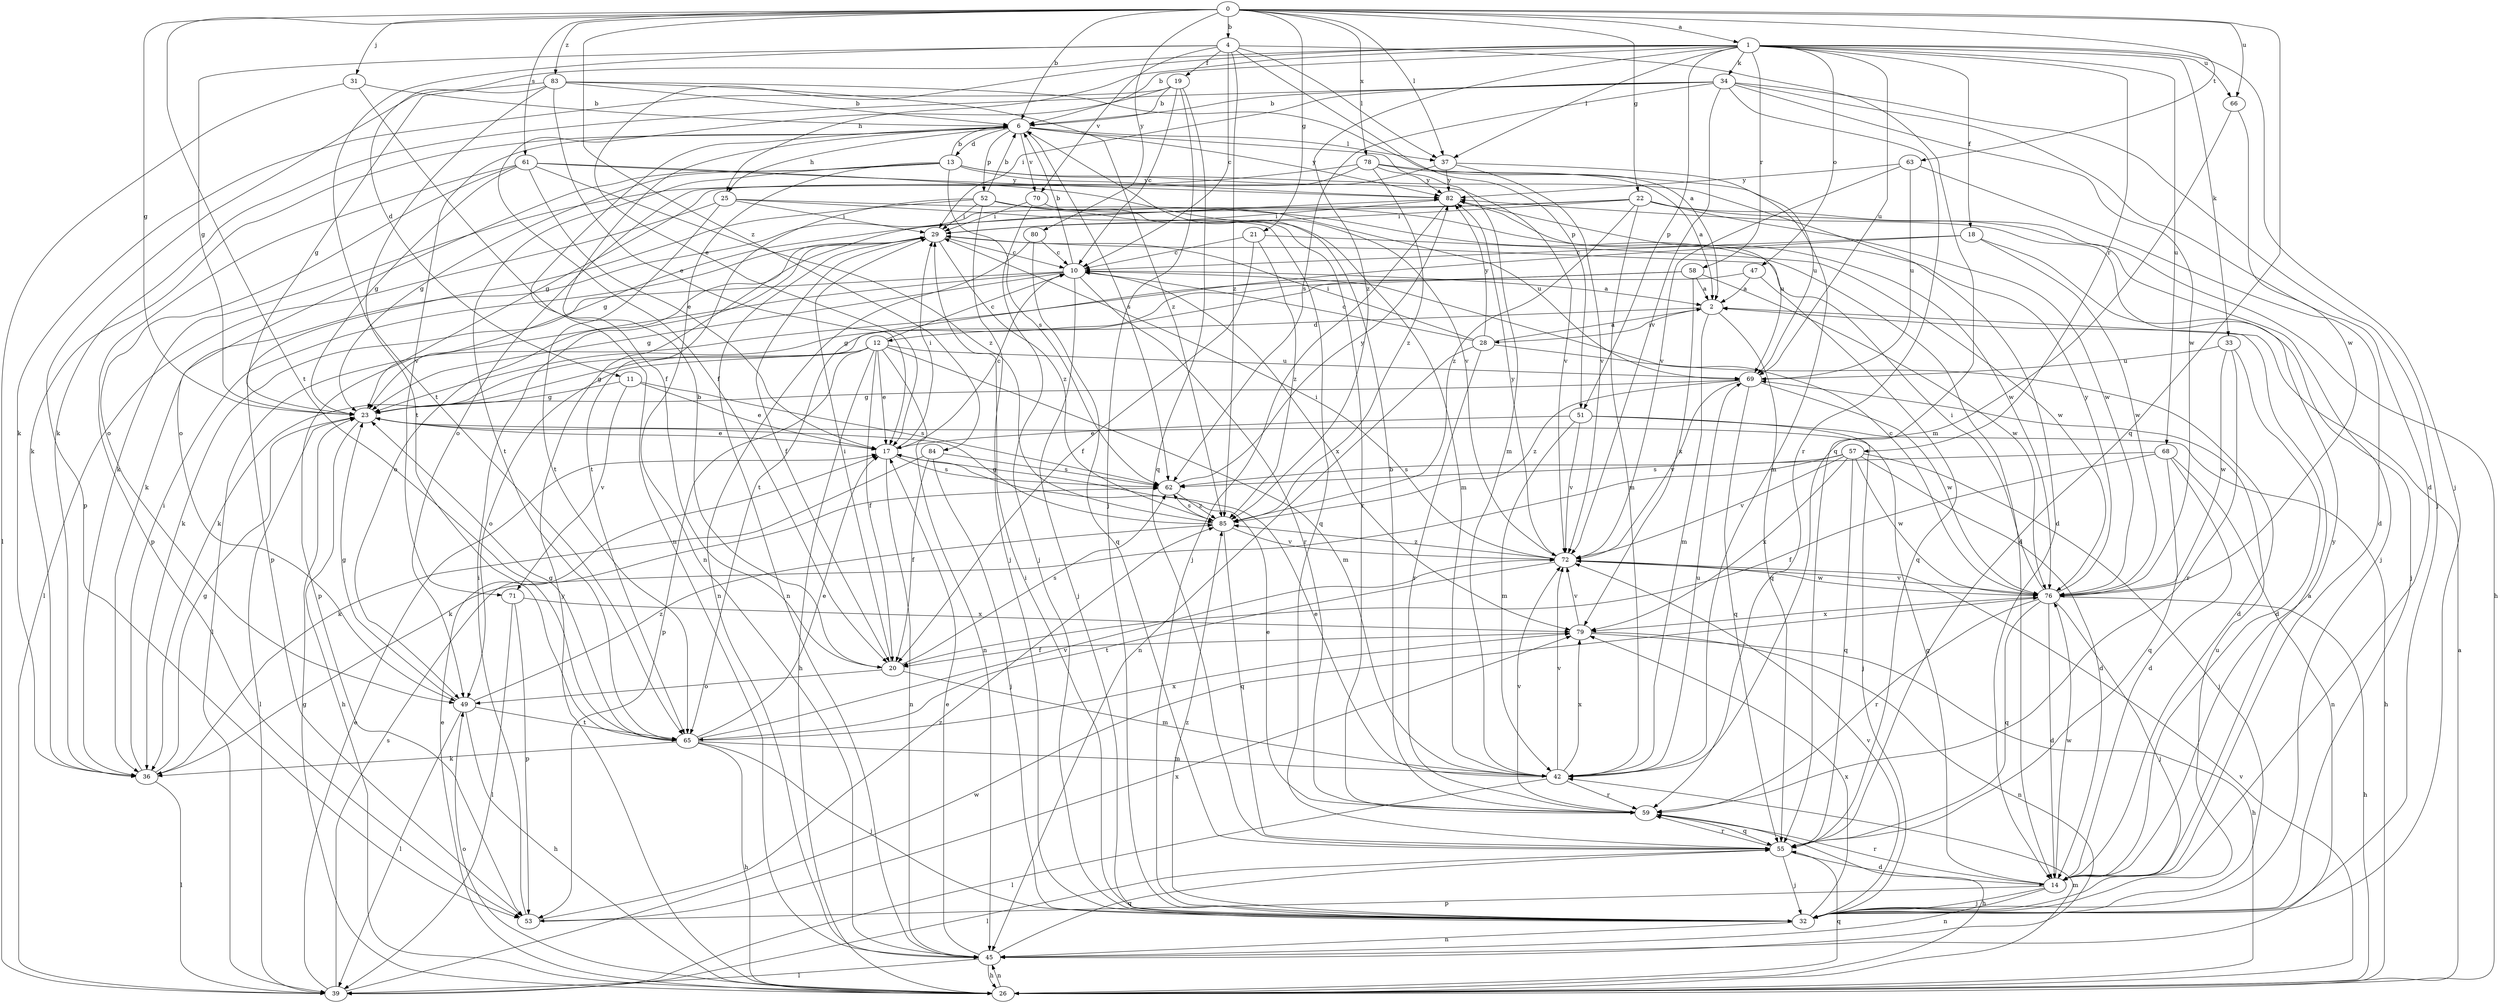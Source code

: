 strict digraph  {
0;
1;
2;
4;
6;
10;
11;
12;
13;
14;
17;
18;
19;
20;
21;
22;
23;
25;
26;
28;
29;
31;
32;
33;
34;
36;
37;
39;
42;
45;
47;
49;
51;
52;
53;
55;
57;
58;
59;
61;
62;
63;
65;
66;
68;
69;
70;
71;
72;
76;
78;
79;
80;
82;
83;
84;
85;
0 -> 1  [label=a];
0 -> 4  [label=b];
0 -> 6  [label=b];
0 -> 21  [label=g];
0 -> 22  [label=g];
0 -> 23  [label=g];
0 -> 31  [label=j];
0 -> 37  [label=l];
0 -> 55  [label=q];
0 -> 61  [label=s];
0 -> 63  [label=t];
0 -> 65  [label=t];
0 -> 66  [label=u];
0 -> 78  [label=x];
0 -> 80  [label=y];
0 -> 83  [label=z];
0 -> 84  [label=z];
1 -> 6  [label=b];
1 -> 11  [label=d];
1 -> 17  [label=e];
1 -> 18  [label=f];
1 -> 25  [label=h];
1 -> 32  [label=j];
1 -> 33  [label=k];
1 -> 34  [label=k];
1 -> 37  [label=l];
1 -> 47  [label=o];
1 -> 51  [label=p];
1 -> 57  [label=r];
1 -> 58  [label=r];
1 -> 66  [label=u];
1 -> 68  [label=u];
1 -> 69  [label=u];
1 -> 85  [label=z];
2 -> 12  [label=d];
2 -> 28  [label=i];
2 -> 42  [label=m];
2 -> 55  [label=q];
4 -> 10  [label=c];
4 -> 19  [label=f];
4 -> 23  [label=g];
4 -> 37  [label=l];
4 -> 51  [label=p];
4 -> 55  [label=q];
4 -> 65  [label=t];
4 -> 70  [label=v];
4 -> 85  [label=z];
6 -> 13  [label=d];
6 -> 25  [label=h];
6 -> 36  [label=k];
6 -> 37  [label=l];
6 -> 42  [label=m];
6 -> 45  [label=n];
6 -> 52  [label=p];
6 -> 62  [label=s];
6 -> 70  [label=v];
6 -> 71  [label=v];
6 -> 82  [label=y];
10 -> 2  [label=a];
10 -> 6  [label=b];
10 -> 23  [label=g];
10 -> 32  [label=j];
10 -> 36  [label=k];
10 -> 53  [label=p];
10 -> 59  [label=r];
10 -> 79  [label=x];
11 -> 17  [label=e];
11 -> 23  [label=g];
11 -> 62  [label=s];
11 -> 71  [label=v];
12 -> 10  [label=c];
12 -> 17  [label=e];
12 -> 20  [label=f];
12 -> 23  [label=g];
12 -> 26  [label=h];
12 -> 42  [label=m];
12 -> 45  [label=n];
12 -> 49  [label=o];
12 -> 53  [label=p];
12 -> 69  [label=u];
13 -> 6  [label=b];
13 -> 14  [label=d];
13 -> 23  [label=g];
13 -> 45  [label=n];
13 -> 49  [label=o];
13 -> 62  [label=s];
13 -> 65  [label=t];
13 -> 72  [label=v];
13 -> 82  [label=y];
14 -> 2  [label=a];
14 -> 23  [label=g];
14 -> 32  [label=j];
14 -> 45  [label=n];
14 -> 53  [label=p];
14 -> 59  [label=r];
14 -> 76  [label=w];
14 -> 82  [label=y];
17 -> 10  [label=c];
17 -> 29  [label=i];
17 -> 45  [label=n];
17 -> 62  [label=s];
18 -> 10  [label=c];
18 -> 32  [label=j];
18 -> 65  [label=t];
18 -> 76  [label=w];
19 -> 6  [label=b];
19 -> 10  [label=c];
19 -> 20  [label=f];
19 -> 32  [label=j];
19 -> 36  [label=k];
19 -> 55  [label=q];
20 -> 6  [label=b];
20 -> 29  [label=i];
20 -> 42  [label=m];
20 -> 49  [label=o];
20 -> 62  [label=s];
21 -> 10  [label=c];
21 -> 20  [label=f];
21 -> 76  [label=w];
21 -> 85  [label=z];
22 -> 23  [label=g];
22 -> 26  [label=h];
22 -> 29  [label=i];
22 -> 32  [label=j];
22 -> 36  [label=k];
22 -> 42  [label=m];
22 -> 76  [label=w];
22 -> 85  [label=z];
23 -> 17  [label=e];
23 -> 26  [label=h];
23 -> 39  [label=l];
25 -> 14  [label=d];
25 -> 29  [label=i];
25 -> 39  [label=l];
25 -> 55  [label=q];
25 -> 65  [label=t];
26 -> 2  [label=a];
26 -> 17  [label=e];
26 -> 23  [label=g];
26 -> 42  [label=m];
26 -> 45  [label=n];
26 -> 49  [label=o];
26 -> 55  [label=q];
26 -> 72  [label=v];
26 -> 82  [label=y];
28 -> 2  [label=a];
28 -> 10  [label=c];
28 -> 14  [label=d];
28 -> 29  [label=i];
28 -> 45  [label=n];
28 -> 59  [label=r];
28 -> 82  [label=y];
29 -> 10  [label=c];
29 -> 20  [label=f];
29 -> 45  [label=n];
29 -> 49  [label=o];
29 -> 85  [label=z];
31 -> 6  [label=b];
31 -> 20  [label=f];
31 -> 39  [label=l];
32 -> 29  [label=i];
32 -> 45  [label=n];
32 -> 69  [label=u];
32 -> 72  [label=v];
32 -> 79  [label=x];
32 -> 85  [label=z];
33 -> 14  [label=d];
33 -> 59  [label=r];
33 -> 69  [label=u];
33 -> 76  [label=w];
34 -> 6  [label=b];
34 -> 14  [label=d];
34 -> 29  [label=i];
34 -> 32  [label=j];
34 -> 36  [label=k];
34 -> 59  [label=r];
34 -> 62  [label=s];
34 -> 72  [label=v];
34 -> 76  [label=w];
36 -> 23  [label=g];
36 -> 29  [label=i];
36 -> 39  [label=l];
37 -> 23  [label=g];
37 -> 69  [label=u];
37 -> 72  [label=v];
37 -> 82  [label=y];
39 -> 17  [label=e];
39 -> 62  [label=s];
39 -> 76  [label=w];
42 -> 17  [label=e];
42 -> 39  [label=l];
42 -> 59  [label=r];
42 -> 69  [label=u];
42 -> 72  [label=v];
42 -> 79  [label=x];
45 -> 17  [label=e];
45 -> 26  [label=h];
45 -> 39  [label=l];
45 -> 55  [label=q];
47 -> 2  [label=a];
47 -> 36  [label=k];
47 -> 55  [label=q];
49 -> 23  [label=g];
49 -> 26  [label=h];
49 -> 39  [label=l];
49 -> 65  [label=t];
49 -> 85  [label=z];
51 -> 17  [label=e];
51 -> 26  [label=h];
51 -> 32  [label=j];
51 -> 42  [label=m];
51 -> 72  [label=v];
52 -> 6  [label=b];
52 -> 29  [label=i];
52 -> 32  [label=j];
52 -> 53  [label=p];
52 -> 59  [label=r];
52 -> 65  [label=t];
52 -> 69  [label=u];
52 -> 76  [label=w];
53 -> 29  [label=i];
53 -> 79  [label=x];
53 -> 85  [label=z];
55 -> 14  [label=d];
55 -> 32  [label=j];
55 -> 39  [label=l];
55 -> 59  [label=r];
57 -> 14  [label=d];
57 -> 32  [label=j];
57 -> 36  [label=k];
57 -> 55  [label=q];
57 -> 62  [label=s];
57 -> 72  [label=v];
57 -> 76  [label=w];
57 -> 79  [label=x];
58 -> 2  [label=a];
58 -> 23  [label=g];
58 -> 39  [label=l];
58 -> 76  [label=w];
58 -> 79  [label=x];
59 -> 6  [label=b];
59 -> 17  [label=e];
59 -> 26  [label=h];
59 -> 55  [label=q];
59 -> 72  [label=v];
61 -> 17  [label=e];
61 -> 23  [label=g];
61 -> 49  [label=o];
61 -> 53  [label=p];
61 -> 72  [label=v];
61 -> 82  [label=y];
61 -> 85  [label=z];
62 -> 82  [label=y];
62 -> 85  [label=z];
63 -> 14  [label=d];
63 -> 69  [label=u];
63 -> 72  [label=v];
63 -> 82  [label=y];
65 -> 17  [label=e];
65 -> 23  [label=g];
65 -> 26  [label=h];
65 -> 32  [label=j];
65 -> 36  [label=k];
65 -> 42  [label=m];
65 -> 72  [label=v];
65 -> 79  [label=x];
66 -> 42  [label=m];
66 -> 76  [label=w];
68 -> 14  [label=d];
68 -> 20  [label=f];
68 -> 45  [label=n];
68 -> 55  [label=q];
68 -> 62  [label=s];
69 -> 23  [label=g];
69 -> 55  [label=q];
69 -> 72  [label=v];
69 -> 76  [label=w];
69 -> 85  [label=z];
70 -> 29  [label=i];
70 -> 32  [label=j];
70 -> 42  [label=m];
71 -> 39  [label=l];
71 -> 53  [label=p];
71 -> 79  [label=x];
72 -> 29  [label=i];
72 -> 65  [label=t];
72 -> 76  [label=w];
72 -> 82  [label=y];
72 -> 85  [label=z];
76 -> 10  [label=c];
76 -> 14  [label=d];
76 -> 26  [label=h];
76 -> 29  [label=i];
76 -> 32  [label=j];
76 -> 55  [label=q];
76 -> 59  [label=r];
76 -> 72  [label=v];
76 -> 79  [label=x];
76 -> 82  [label=y];
78 -> 2  [label=a];
78 -> 36  [label=k];
78 -> 42  [label=m];
78 -> 49  [label=o];
78 -> 82  [label=y];
78 -> 85  [label=z];
79 -> 20  [label=f];
79 -> 26  [label=h];
79 -> 45  [label=n];
79 -> 72  [label=v];
80 -> 10  [label=c];
80 -> 45  [label=n];
80 -> 55  [label=q];
82 -> 29  [label=i];
82 -> 32  [label=j];
82 -> 69  [label=u];
83 -> 2  [label=a];
83 -> 6  [label=b];
83 -> 17  [label=e];
83 -> 23  [label=g];
83 -> 53  [label=p];
83 -> 65  [label=t];
83 -> 85  [label=z];
84 -> 20  [label=f];
84 -> 32  [label=j];
84 -> 36  [label=k];
84 -> 62  [label=s];
85 -> 23  [label=g];
85 -> 55  [label=q];
85 -> 62  [label=s];
85 -> 72  [label=v];
}
